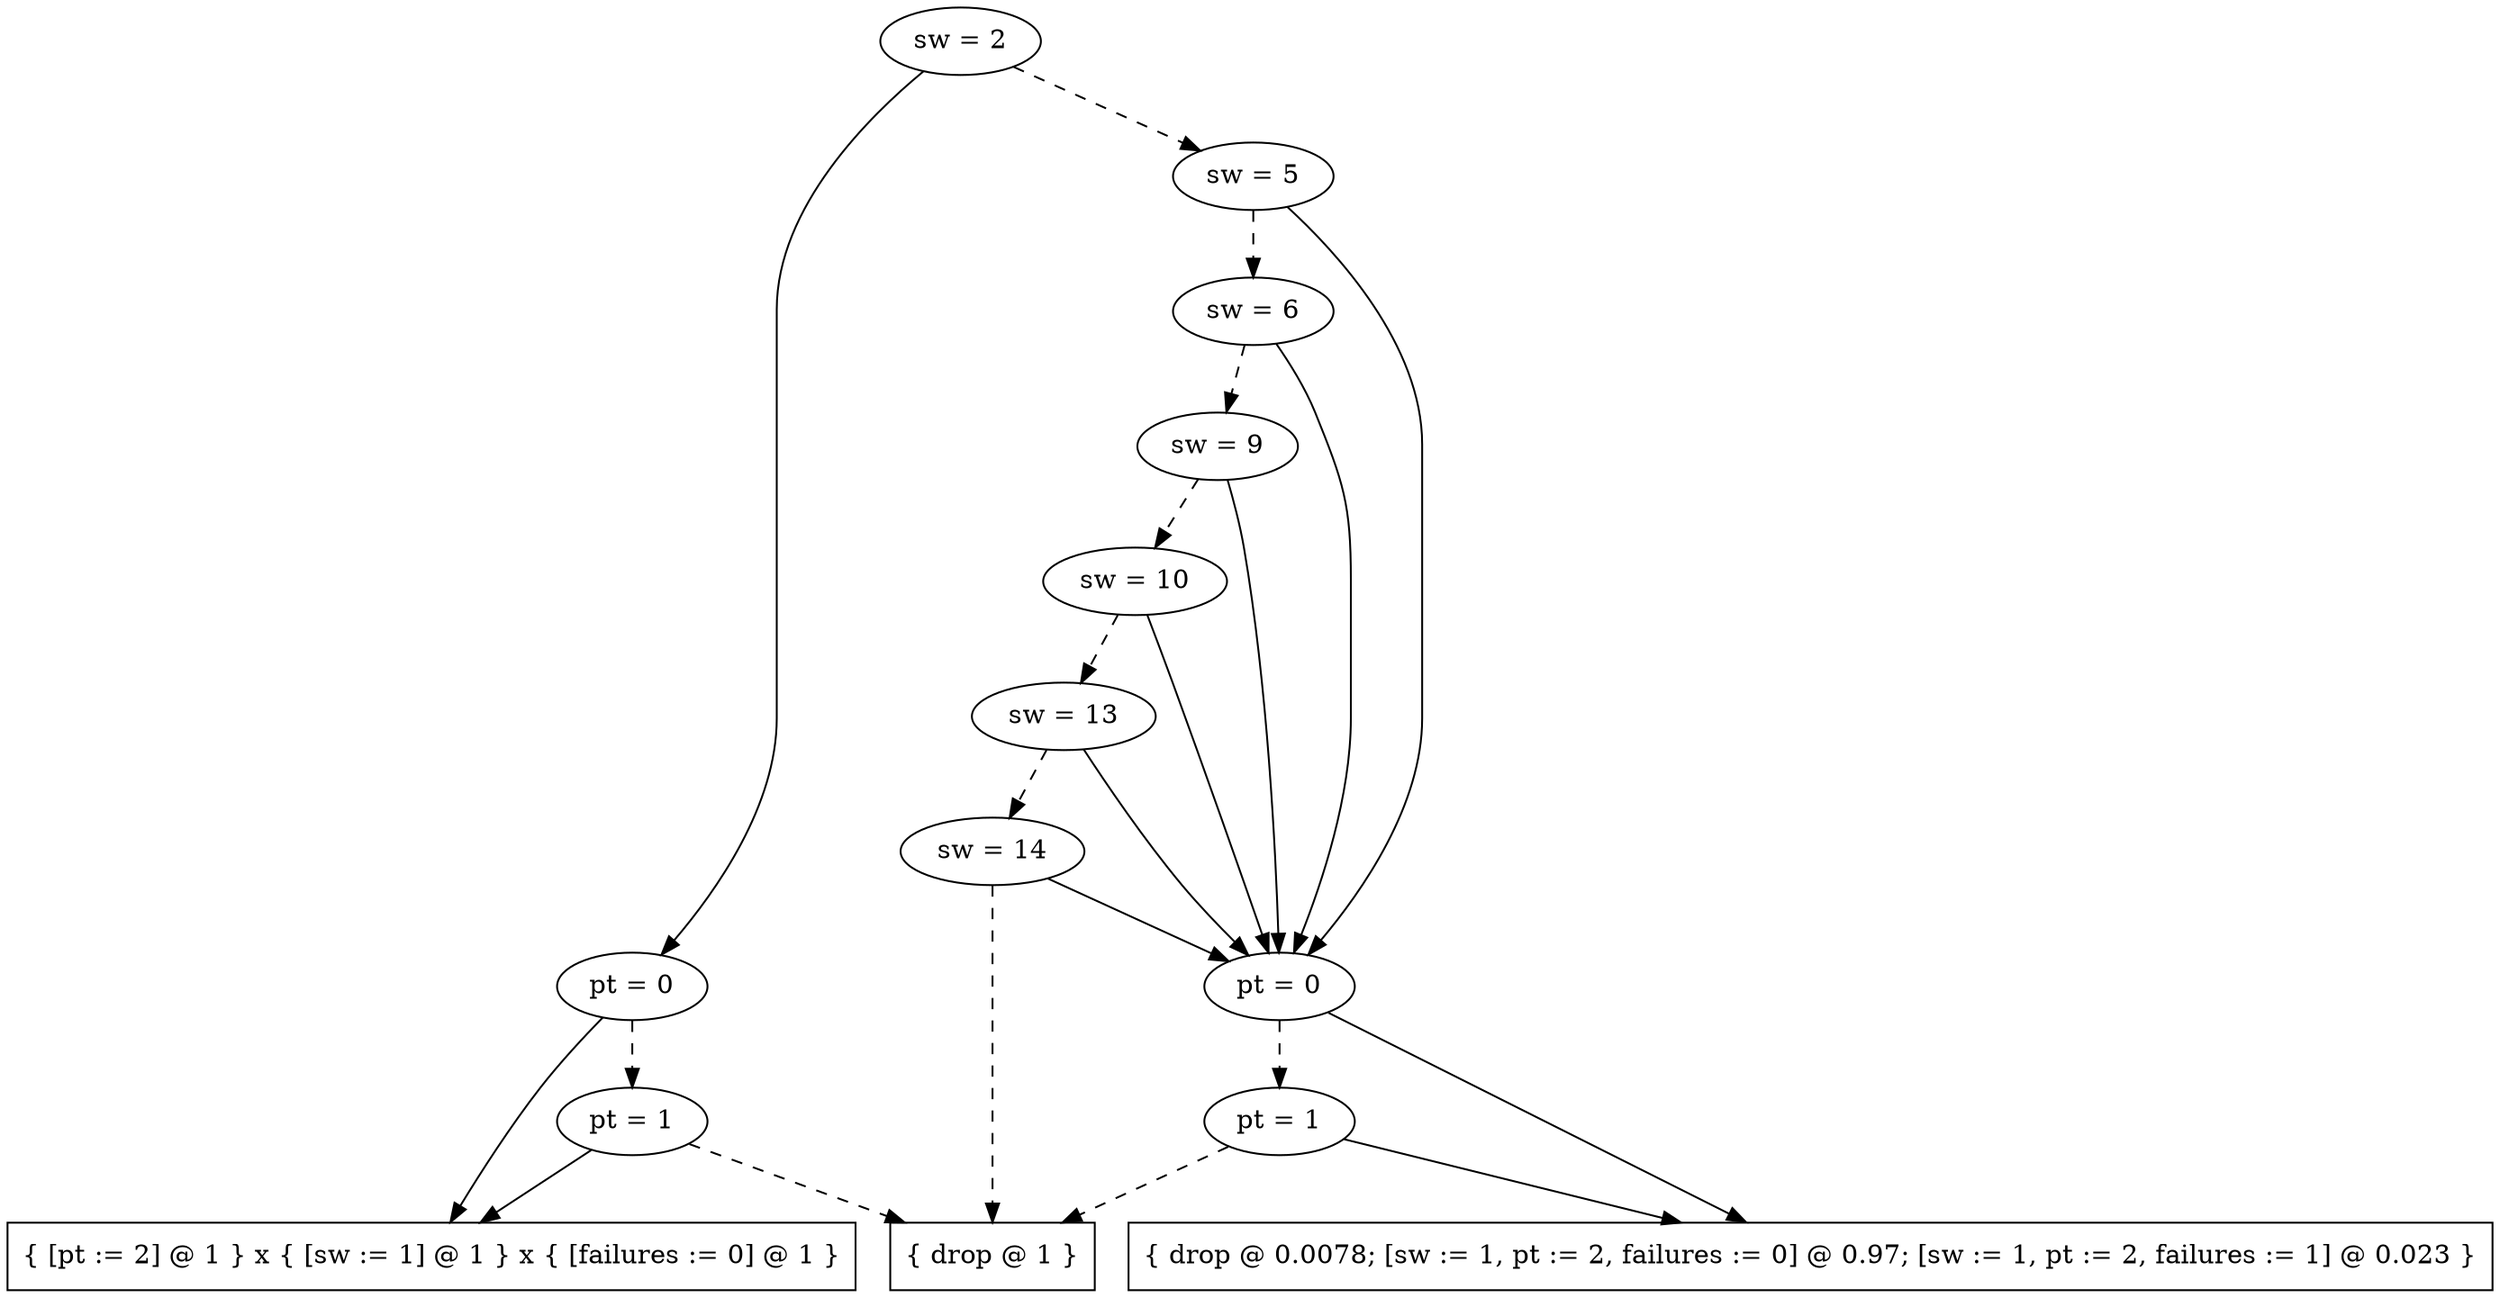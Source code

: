 digraph tdk {
1072 [label="sw = 2"];
1072 -> 1056;
1072 -> 1070 [style="dashed"];
1056 [label="pt = 0"];
1056 -> 981;
1056 -> 1006 [style="dashed"];
981 [shape=box label="{ [pt := 2] @ 1 } x { [sw := 1] @ 1 } x { [failures := 0] @ 1 }"];
1006 [label="pt = 1"];
1006 -> 981;
1006 -> 0 [style="dashed"];
0 [shape=box label="{ drop @ 1 }"];
1070 [label="sw = 5"];
1070 -> 1039;
1070 -> 1068 [style="dashed"];
1039 [label="pt = 0"];
1039 -> 964;
1039 -> 989 [style="dashed"];
964 [shape=box label="{ drop @ 0.0078; [sw := 1, pt := 2, failures := 0] @ 0.97; [sw := 1, pt := 2, failures := 1] @ 0.023 }"];
989 [label="pt = 1"];
989 -> 964;
989 -> 0 [style="dashed"];
1068 [label="sw = 6"];
1068 -> 1039;
1068 -> 1066 [style="dashed"];
1066 [label="sw = 9"];
1066 -> 1039;
1066 -> 1064 [style="dashed"];
1064 [label="sw = 10"];
1064 -> 1039;
1064 -> 1062 [style="dashed"];
1062 [label="sw = 13"];
1062 -> 1039;
1062 -> 1060 [style="dashed"];
1060 [label="sw = 14"];
1060 -> 1039;
1060 -> 0 [style="dashed"];
{rank=same; 1064 ;}
{rank=same; 989 1006 ;}
{rank=same; 1070 ;}
{rank=same; 1066 ;}
{rank=same; 1072 ;}
{rank=same; 1060 ;}
{rank=same; 1062 ;}
{rank=same; 1068 ;}
{rank=same; 1039 1056 ;}
}
